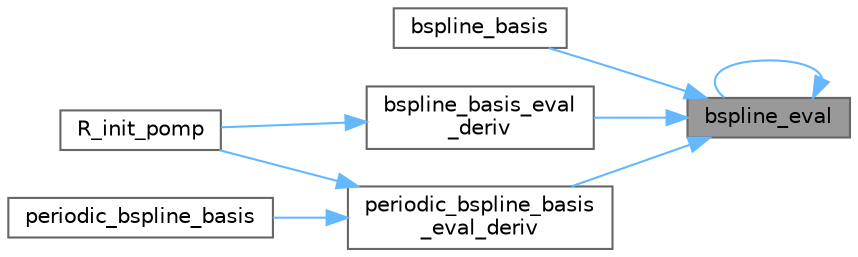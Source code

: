 digraph "bspline_eval"
{
 // LATEX_PDF_SIZE
  bgcolor="transparent";
  edge [fontname=Helvetica,fontsize=10,labelfontname=Helvetica,labelfontsize=10];
  node [fontname=Helvetica,fontsize=10,shape=box,height=0.2,width=0.4];
  rankdir="RL";
  Node1 [id="Node000001",label="bspline_eval",height=0.2,width=0.4,color="gray40", fillcolor="grey60", style="filled", fontcolor="black",tooltip=" "];
  Node1 -> Node2 [id="edge1_Node000001_Node000002",dir="back",color="steelblue1",style="solid",tooltip=" "];
  Node2 [id="Node000002",label="bspline_basis",height=0.2,width=0.4,color="grey40", fillcolor="white", style="filled",URL="$bspline_8c.html#a91ae33a36d3f40dd64783f1dae67ff8b",tooltip=" "];
  Node1 -> Node3 [id="edge2_Node000001_Node000003",dir="back",color="steelblue1",style="solid",tooltip=" "];
  Node3 [id="Node000003",label="bspline_basis_eval\l_deriv",height=0.2,width=0.4,color="grey40", fillcolor="white", style="filled",URL="$bspline_8c.html#ad552306d18f13eac5425052762f64a0c",tooltip=" "];
  Node3 -> Node4 [id="edge3_Node000003_Node000004",dir="back",color="steelblue1",style="solid",tooltip=" "];
  Node4 [id="Node000004",label="R_init_pomp",height=0.2,width=0.4,color="grey40", fillcolor="white", style="filled",URL="$init_8c.html#ac82c44c250cd2f69f3259d56f09c1c26",tooltip=" "];
  Node1 -> Node1 [id="edge4_Node000001_Node000001",dir="back",color="steelblue1",style="solid",tooltip=" "];
  Node1 -> Node5 [id="edge5_Node000001_Node000005",dir="back",color="steelblue1",style="solid",tooltip=" "];
  Node5 [id="Node000005",label="periodic_bspline_basis\l_eval_deriv",height=0.2,width=0.4,color="grey40", fillcolor="white", style="filled",URL="$bspline_8c.html#a2f083190a387483412260be17208ee1e",tooltip=" "];
  Node5 -> Node6 [id="edge6_Node000005_Node000006",dir="back",color="steelblue1",style="solid",tooltip=" "];
  Node6 [id="Node000006",label="periodic_bspline_basis",height=0.2,width=0.4,color="grey40", fillcolor="white", style="filled",URL="$bspline_8c.html#a5300e64c53a9cbb6aa52d351bd338883",tooltip=" "];
  Node5 -> Node4 [id="edge7_Node000005_Node000004",dir="back",color="steelblue1",style="solid",tooltip=" "];
}

